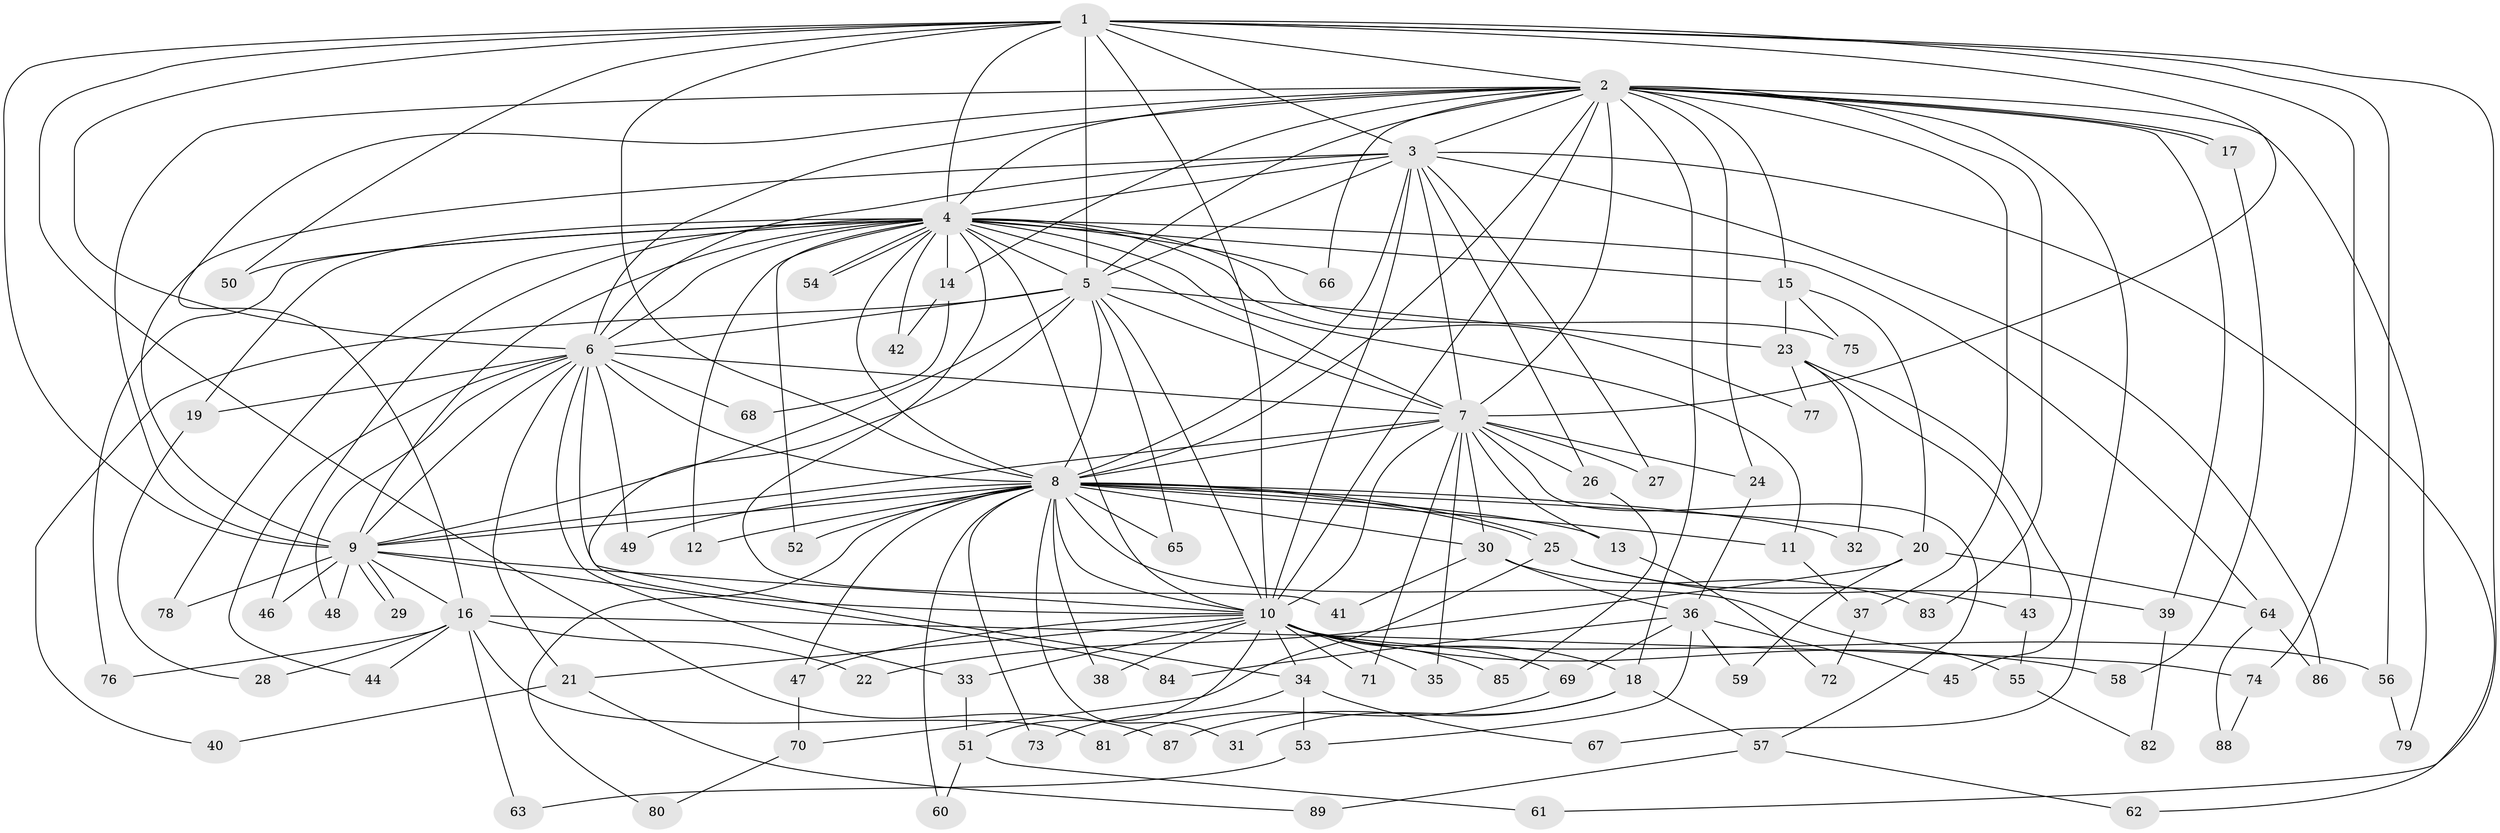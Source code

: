 // coarse degree distribution, {13: 0.03076923076923077, 21: 0.015384615384615385, 18: 0.015384615384615385, 24: 0.015384615384615385, 15: 0.015384615384615385, 23: 0.015384615384615385, 14: 0.015384615384615385, 17: 0.015384615384615385, 2: 0.5230769230769231, 3: 0.15384615384615385, 4: 0.06153846153846154, 9: 0.015384615384615385, 7: 0.046153846153846156, 6: 0.015384615384615385, 1: 0.015384615384615385, 5: 0.015384615384615385, 8: 0.015384615384615385}
// Generated by graph-tools (version 1.1) at 2025/51/02/27/25 19:51:46]
// undirected, 89 vertices, 203 edges
graph export_dot {
graph [start="1"]
  node [color=gray90,style=filled];
  1;
  2;
  3;
  4;
  5;
  6;
  7;
  8;
  9;
  10;
  11;
  12;
  13;
  14;
  15;
  16;
  17;
  18;
  19;
  20;
  21;
  22;
  23;
  24;
  25;
  26;
  27;
  28;
  29;
  30;
  31;
  32;
  33;
  34;
  35;
  36;
  37;
  38;
  39;
  40;
  41;
  42;
  43;
  44;
  45;
  46;
  47;
  48;
  49;
  50;
  51;
  52;
  53;
  54;
  55;
  56;
  57;
  58;
  59;
  60;
  61;
  62;
  63;
  64;
  65;
  66;
  67;
  68;
  69;
  70;
  71;
  72;
  73;
  74;
  75;
  76;
  77;
  78;
  79;
  80;
  81;
  82;
  83;
  84;
  85;
  86;
  87;
  88;
  89;
  1 -- 2;
  1 -- 3;
  1 -- 4;
  1 -- 5;
  1 -- 6;
  1 -- 7;
  1 -- 8;
  1 -- 9;
  1 -- 10;
  1 -- 50;
  1 -- 56;
  1 -- 61;
  1 -- 74;
  1 -- 87;
  2 -- 3;
  2 -- 4;
  2 -- 5;
  2 -- 6;
  2 -- 7;
  2 -- 8;
  2 -- 9;
  2 -- 10;
  2 -- 14;
  2 -- 15;
  2 -- 16;
  2 -- 17;
  2 -- 17;
  2 -- 18;
  2 -- 24;
  2 -- 37;
  2 -- 39;
  2 -- 66;
  2 -- 67;
  2 -- 79;
  2 -- 83;
  3 -- 4;
  3 -- 5;
  3 -- 6;
  3 -- 7;
  3 -- 8;
  3 -- 9;
  3 -- 10;
  3 -- 26;
  3 -- 27;
  3 -- 62;
  3 -- 86;
  4 -- 5;
  4 -- 6;
  4 -- 7;
  4 -- 8;
  4 -- 9;
  4 -- 10;
  4 -- 11;
  4 -- 12;
  4 -- 14;
  4 -- 15;
  4 -- 19;
  4 -- 41;
  4 -- 42;
  4 -- 46;
  4 -- 50;
  4 -- 52;
  4 -- 54;
  4 -- 54;
  4 -- 64;
  4 -- 66;
  4 -- 75;
  4 -- 76;
  4 -- 77;
  4 -- 78;
  5 -- 6;
  5 -- 7;
  5 -- 8;
  5 -- 9;
  5 -- 10;
  5 -- 23;
  5 -- 34;
  5 -- 40;
  5 -- 65;
  6 -- 7;
  6 -- 8;
  6 -- 9;
  6 -- 10;
  6 -- 19;
  6 -- 21;
  6 -- 33;
  6 -- 44;
  6 -- 48;
  6 -- 49;
  6 -- 68;
  7 -- 8;
  7 -- 9;
  7 -- 10;
  7 -- 13;
  7 -- 24;
  7 -- 26;
  7 -- 27;
  7 -- 30;
  7 -- 35;
  7 -- 57;
  7 -- 71;
  8 -- 9;
  8 -- 10;
  8 -- 11;
  8 -- 12;
  8 -- 13;
  8 -- 20;
  8 -- 25;
  8 -- 25;
  8 -- 30;
  8 -- 31;
  8 -- 32;
  8 -- 38;
  8 -- 47;
  8 -- 49;
  8 -- 52;
  8 -- 55;
  8 -- 60;
  8 -- 65;
  8 -- 73;
  8 -- 80;
  9 -- 10;
  9 -- 16;
  9 -- 29;
  9 -- 29;
  9 -- 46;
  9 -- 48;
  9 -- 78;
  9 -- 84;
  10 -- 18;
  10 -- 21;
  10 -- 33;
  10 -- 34;
  10 -- 35;
  10 -- 38;
  10 -- 47;
  10 -- 51;
  10 -- 56;
  10 -- 58;
  10 -- 69;
  10 -- 71;
  10 -- 85;
  11 -- 37;
  13 -- 72;
  14 -- 42;
  14 -- 68;
  15 -- 20;
  15 -- 23;
  15 -- 75;
  16 -- 22;
  16 -- 28;
  16 -- 44;
  16 -- 63;
  16 -- 74;
  16 -- 76;
  16 -- 81;
  17 -- 58;
  18 -- 31;
  18 -- 57;
  18 -- 87;
  19 -- 28;
  20 -- 22;
  20 -- 59;
  20 -- 64;
  21 -- 40;
  21 -- 89;
  23 -- 32;
  23 -- 43;
  23 -- 45;
  23 -- 77;
  24 -- 36;
  25 -- 39;
  25 -- 43;
  25 -- 70;
  26 -- 85;
  30 -- 36;
  30 -- 41;
  30 -- 83;
  33 -- 51;
  34 -- 53;
  34 -- 67;
  34 -- 73;
  36 -- 45;
  36 -- 53;
  36 -- 59;
  36 -- 69;
  36 -- 84;
  37 -- 72;
  39 -- 82;
  43 -- 55;
  47 -- 70;
  51 -- 60;
  51 -- 61;
  53 -- 63;
  55 -- 82;
  56 -- 79;
  57 -- 62;
  57 -- 89;
  64 -- 86;
  64 -- 88;
  69 -- 81;
  70 -- 80;
  74 -- 88;
}
